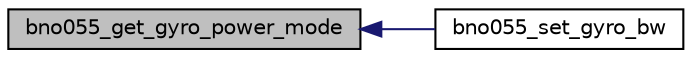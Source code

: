 digraph "bno055_get_gyro_power_mode"
{
  edge [fontname="Helvetica",fontsize="10",labelfontname="Helvetica",labelfontsize="10"];
  node [fontname="Helvetica",fontsize="10",shape=record];
  rankdir="LR";
  Node1 [label="bno055_get_gyro_power_mode",height=0.2,width=0.4,color="black", fillcolor="grey75", style="filled", fontcolor="black"];
  Node1 -> Node2 [dir="back",color="midnightblue",fontsize="10",style="solid",fontname="Helvetica"];
  Node2 [label="bno055_set_gyro_bw",height=0.2,width=0.4,color="black", fillcolor="white", style="filled",URL="$bno055_8h.html#a0976a24d1ab05bb6e42155cc0132a2fc",tooltip="This API used to write the gyro bandwidth from page one register from 0x0A bit 3 to 5..."];
}
